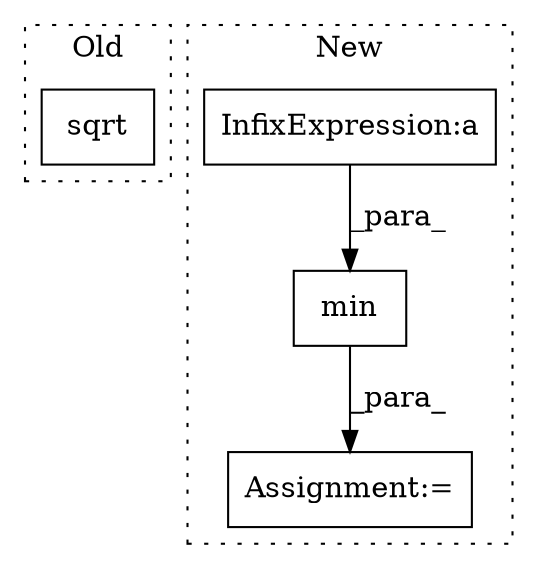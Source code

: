 digraph G {
subgraph cluster0 {
1 [label="sqrt" a="32" s="9719,9742" l="5,1" shape="box"];
label = "Old";
style="dotted";
}
subgraph cluster1 {
2 [label="min" a="32" s="9840,9845" l="4,1" shape="box"];
3 [label="Assignment:=" a="7" s="9832" l="2" shape="box"];
4 [label="InfixExpression:a" a="27" s="9746" l="3" shape="box"];
label = "New";
style="dotted";
}
2 -> 3 [label="_para_"];
4 -> 2 [label="_para_"];
}